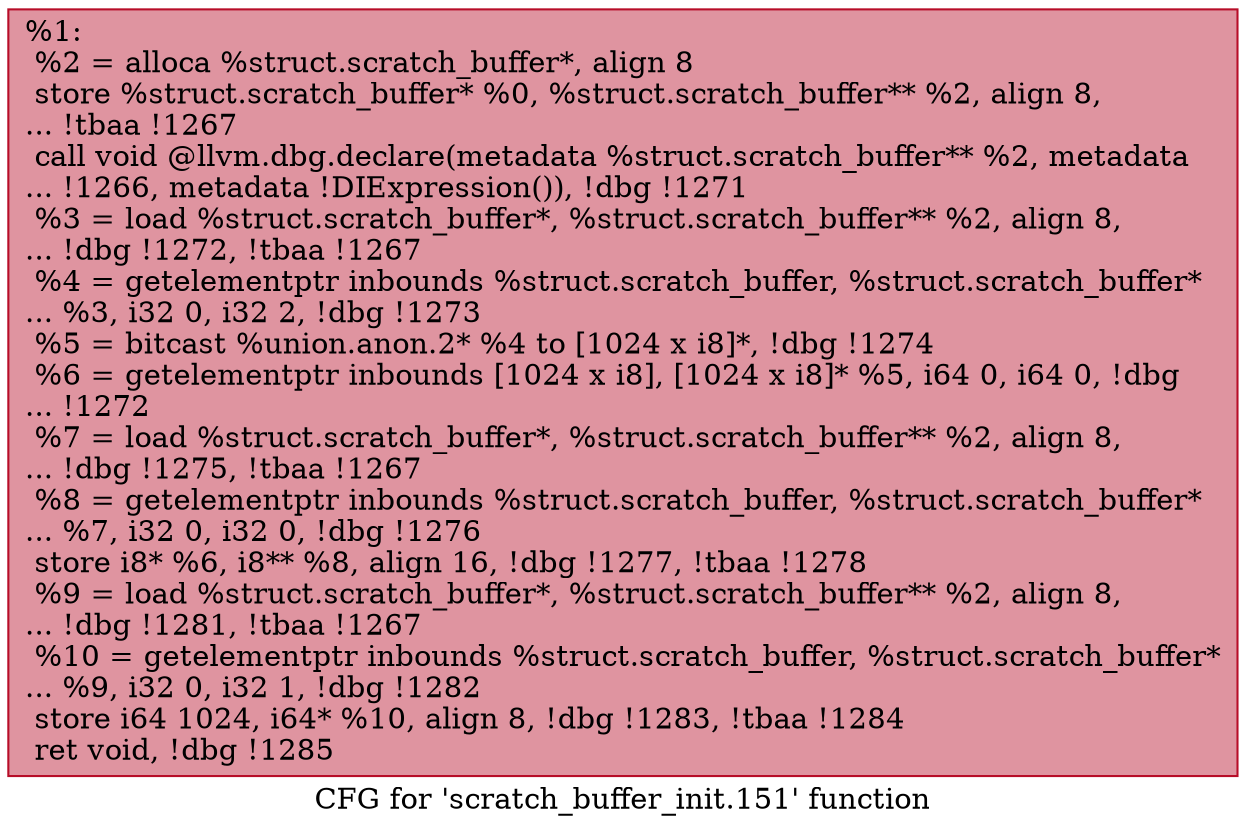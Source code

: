 digraph "CFG for 'scratch_buffer_init.151' function" {
	label="CFG for 'scratch_buffer_init.151' function";

	Node0x11bf8c0 [shape=record,color="#b70d28ff", style=filled, fillcolor="#b70d2870",label="{%1:\l  %2 = alloca %struct.scratch_buffer*, align 8\l  store %struct.scratch_buffer* %0, %struct.scratch_buffer** %2, align 8,\l... !tbaa !1267\l  call void @llvm.dbg.declare(metadata %struct.scratch_buffer** %2, metadata\l... !1266, metadata !DIExpression()), !dbg !1271\l  %3 = load %struct.scratch_buffer*, %struct.scratch_buffer** %2, align 8,\l... !dbg !1272, !tbaa !1267\l  %4 = getelementptr inbounds %struct.scratch_buffer, %struct.scratch_buffer*\l... %3, i32 0, i32 2, !dbg !1273\l  %5 = bitcast %union.anon.2* %4 to [1024 x i8]*, !dbg !1274\l  %6 = getelementptr inbounds [1024 x i8], [1024 x i8]* %5, i64 0, i64 0, !dbg\l... !1272\l  %7 = load %struct.scratch_buffer*, %struct.scratch_buffer** %2, align 8,\l... !dbg !1275, !tbaa !1267\l  %8 = getelementptr inbounds %struct.scratch_buffer, %struct.scratch_buffer*\l... %7, i32 0, i32 0, !dbg !1276\l  store i8* %6, i8** %8, align 16, !dbg !1277, !tbaa !1278\l  %9 = load %struct.scratch_buffer*, %struct.scratch_buffer** %2, align 8,\l... !dbg !1281, !tbaa !1267\l  %10 = getelementptr inbounds %struct.scratch_buffer, %struct.scratch_buffer*\l... %9, i32 0, i32 1, !dbg !1282\l  store i64 1024, i64* %10, align 8, !dbg !1283, !tbaa !1284\l  ret void, !dbg !1285\l}"];
}
